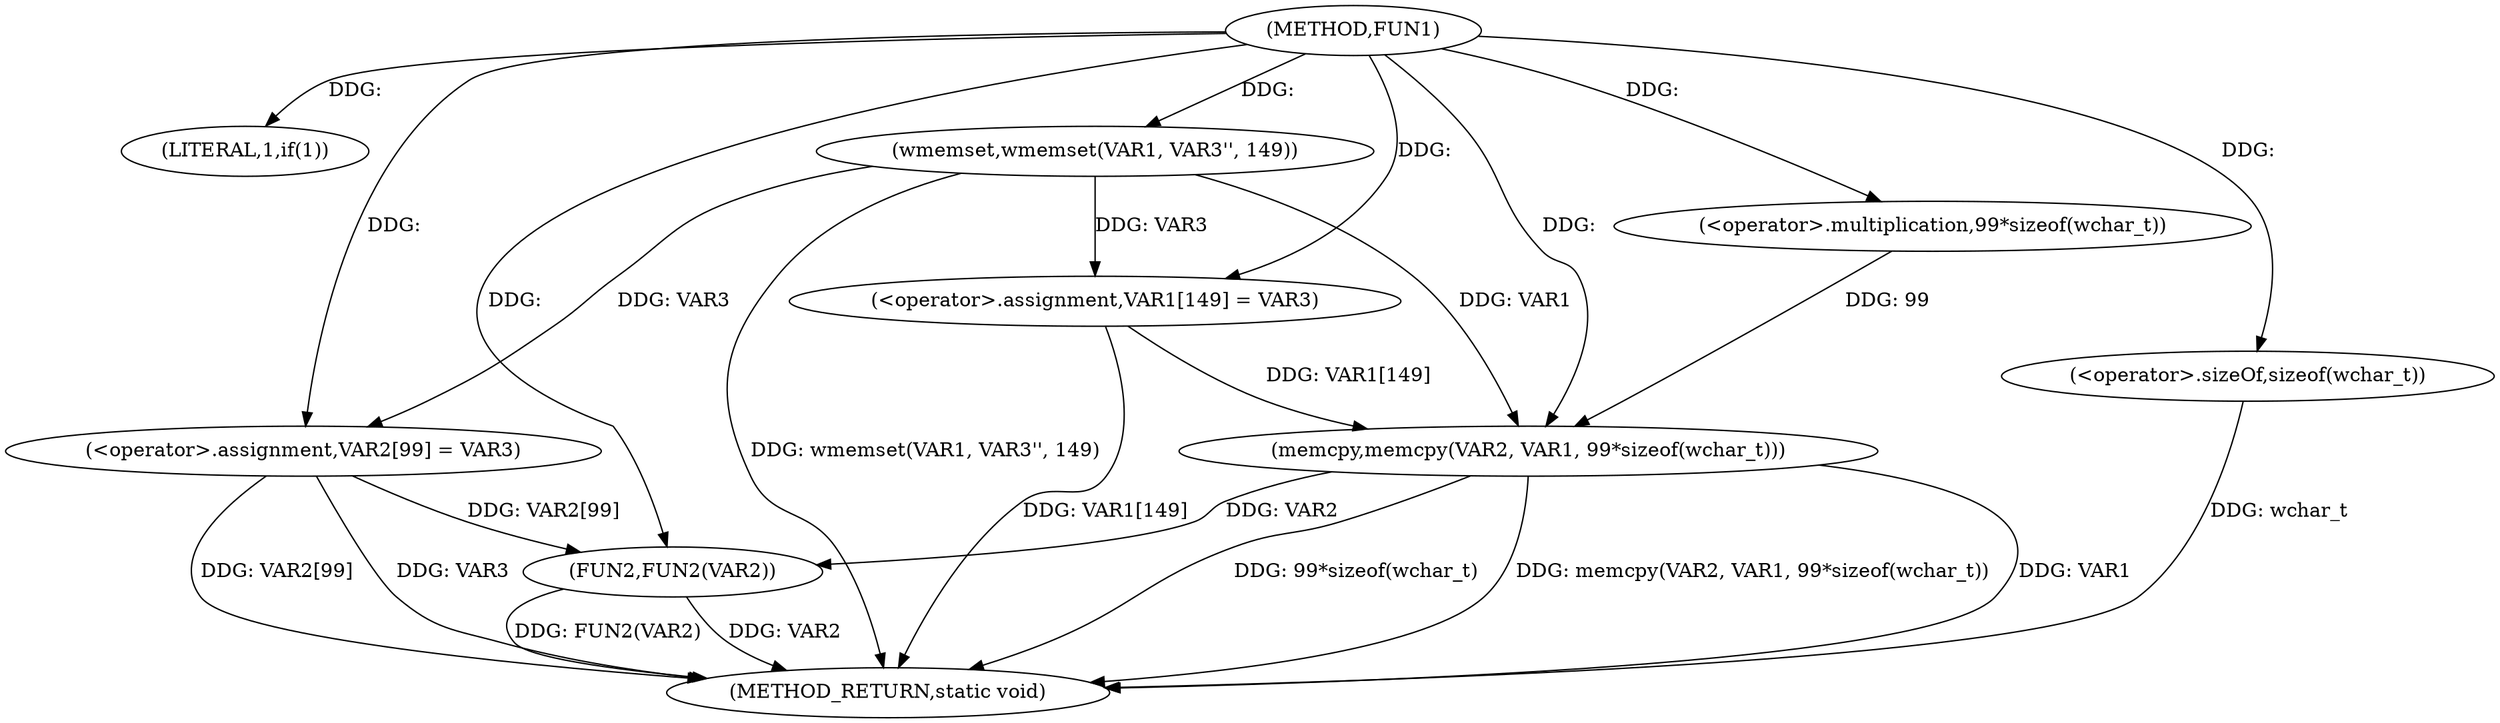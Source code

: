 digraph FUN1 {  
"1000100" [label = "(METHOD,FUN1)" ]
"1000131" [label = "(METHOD_RETURN,static void)" ]
"1000103" [label = "(LITERAL,1,if(1))" ]
"1000108" [label = "(wmemset,wmemset(VAR1, VAR3'', 149))" ]
"1000112" [label = "(<operator>.assignment,VAR1[149] = VAR3)" ]
"1000117" [label = "(memcpy,memcpy(VAR2, VAR1, 99*sizeof(wchar_t)))" ]
"1000120" [label = "(<operator>.multiplication,99*sizeof(wchar_t))" ]
"1000122" [label = "(<operator>.sizeOf,sizeof(wchar_t))" ]
"1000124" [label = "(<operator>.assignment,VAR2[99] = VAR3)" ]
"1000129" [label = "(FUN2,FUN2(VAR2))" ]
  "1000117" -> "1000131"  [ label = "DDG: memcpy(VAR2, VAR1, 99*sizeof(wchar_t))"] 
  "1000129" -> "1000131"  [ label = "DDG: VAR2"] 
  "1000124" -> "1000131"  [ label = "DDG: VAR2[99]"] 
  "1000108" -> "1000131"  [ label = "DDG: wmemset(VAR1, VAR3'', 149)"] 
  "1000122" -> "1000131"  [ label = "DDG: wchar_t"] 
  "1000129" -> "1000131"  [ label = "DDG: FUN2(VAR2)"] 
  "1000124" -> "1000131"  [ label = "DDG: VAR3"] 
  "1000117" -> "1000131"  [ label = "DDG: VAR1"] 
  "1000112" -> "1000131"  [ label = "DDG: VAR1[149]"] 
  "1000117" -> "1000131"  [ label = "DDG: 99*sizeof(wchar_t)"] 
  "1000100" -> "1000103"  [ label = "DDG: "] 
  "1000100" -> "1000108"  [ label = "DDG: "] 
  "1000108" -> "1000112"  [ label = "DDG: VAR3"] 
  "1000100" -> "1000112"  [ label = "DDG: "] 
  "1000100" -> "1000117"  [ label = "DDG: "] 
  "1000112" -> "1000117"  [ label = "DDG: VAR1[149]"] 
  "1000108" -> "1000117"  [ label = "DDG: VAR1"] 
  "1000120" -> "1000117"  [ label = "DDG: 99"] 
  "1000100" -> "1000120"  [ label = "DDG: "] 
  "1000100" -> "1000122"  [ label = "DDG: "] 
  "1000100" -> "1000124"  [ label = "DDG: "] 
  "1000108" -> "1000124"  [ label = "DDG: VAR3"] 
  "1000124" -> "1000129"  [ label = "DDG: VAR2[99]"] 
  "1000117" -> "1000129"  [ label = "DDG: VAR2"] 
  "1000100" -> "1000129"  [ label = "DDG: "] 
}
